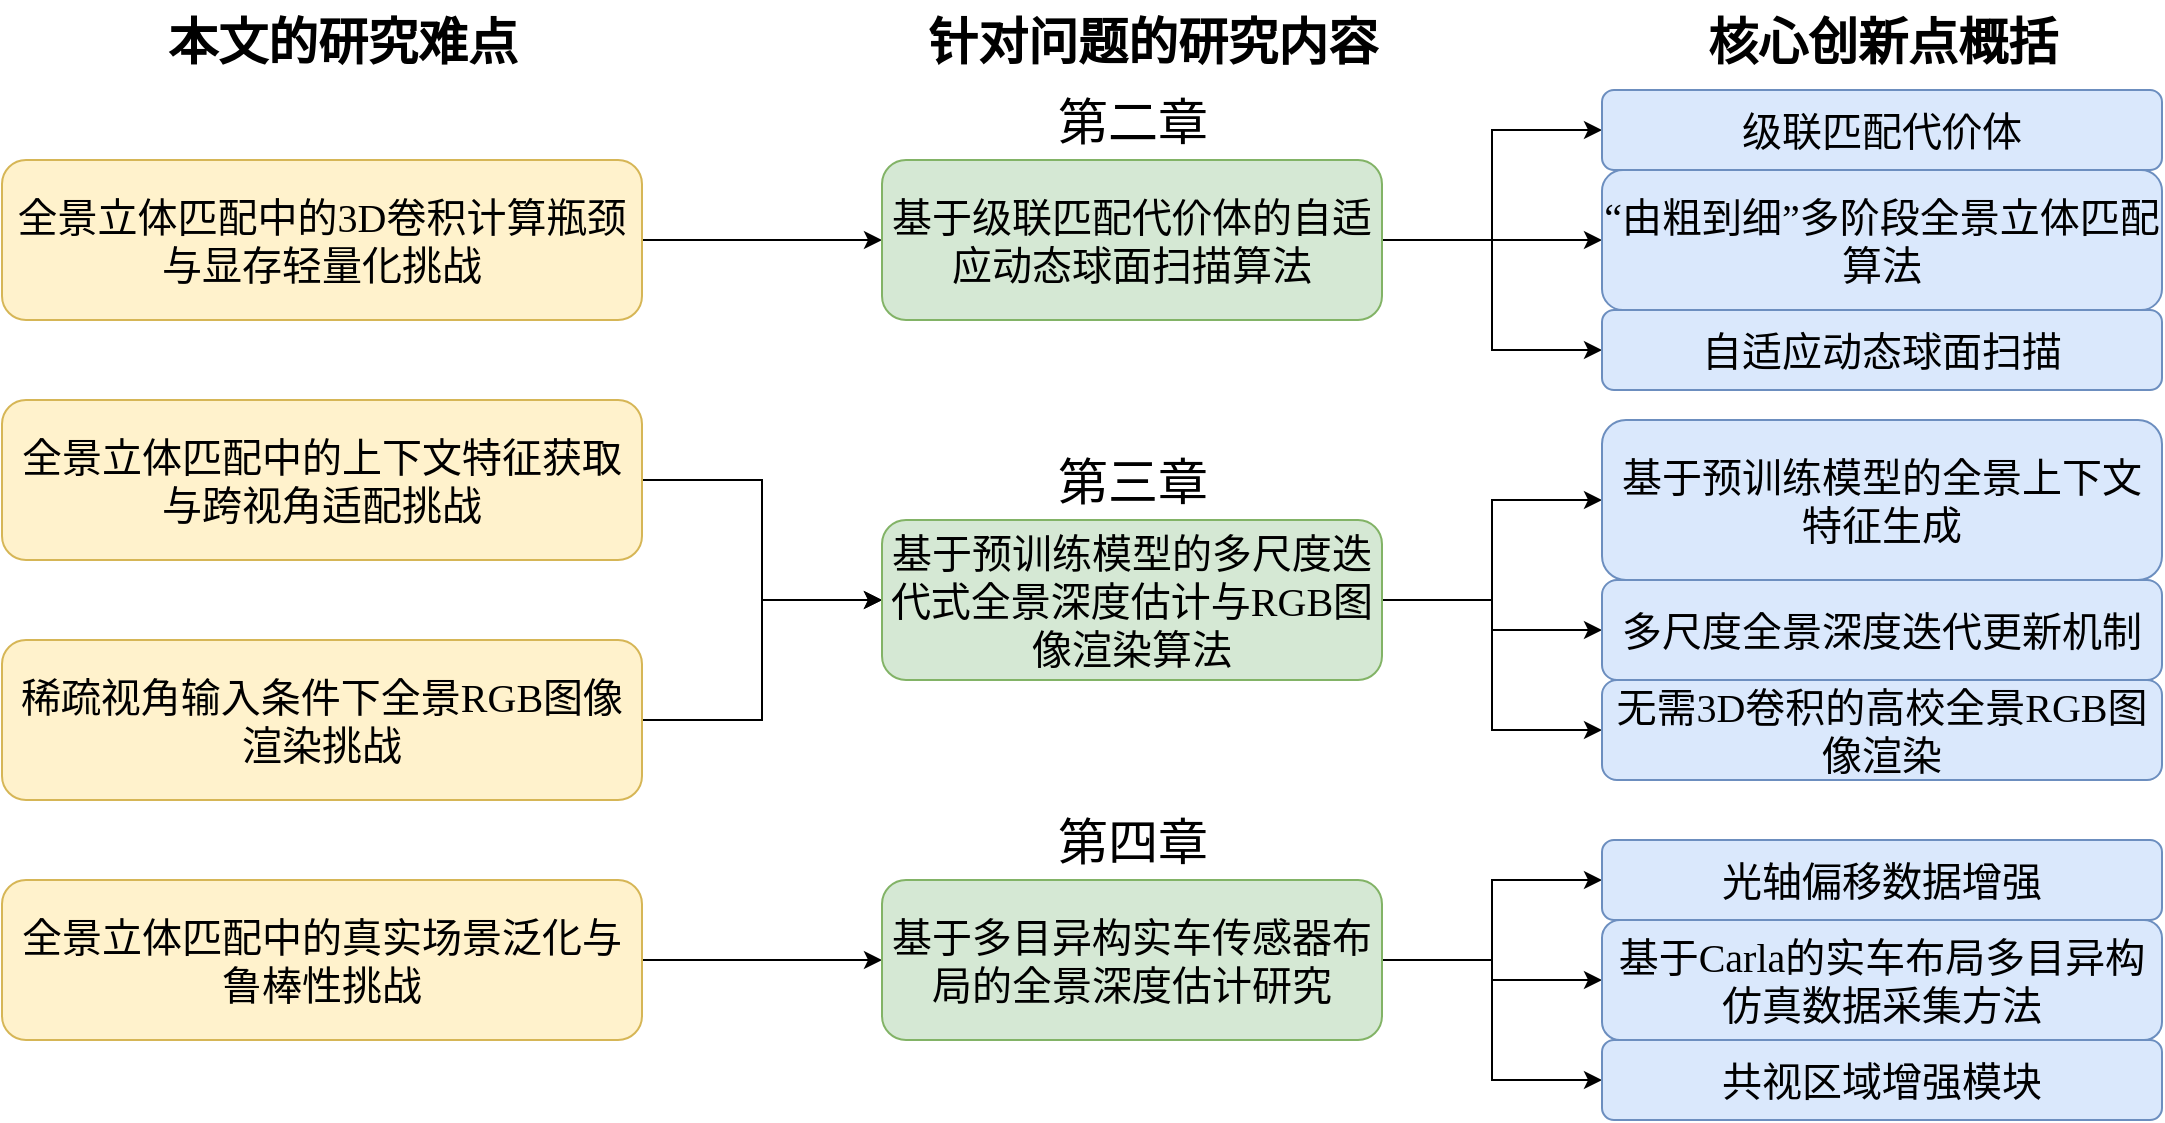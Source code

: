 <mxfile version="26.1.3">
  <diagram name="第 1 页" id="XAZtQITo-xtTh__EvjFM">
    <mxGraphModel dx="1783" dy="986" grid="1" gridSize="10" guides="1" tooltips="1" connect="1" arrows="1" fold="1" page="1" pageScale="1" pageWidth="1600" pageHeight="900" math="0" shadow="0">
      <root>
        <mxCell id="0" />
        <mxCell id="1" parent="0" />
        <mxCell id="RTbWOXcF7epCuZFrVSqs-9" style="edgeStyle=orthogonalEdgeStyle;rounded=0;orthogonalLoop=1;jettySize=auto;html=1;entryX=0;entryY=0.5;entryDx=0;entryDy=0;" edge="1" parent="1" source="RTbWOXcF7epCuZFrVSqs-1" target="RTbWOXcF7epCuZFrVSqs-7">
          <mxGeometry relative="1" as="geometry" />
        </mxCell>
        <mxCell id="RTbWOXcF7epCuZFrVSqs-1" value="全景立体匹配中的3D卷积计算瓶颈与显存轻量化挑战" style="rounded=1;whiteSpace=wrap;html=1;fillColor=#fff2cc;strokeColor=#d6b656;fontFamily=Times New Roman;fontSize=20;direction=west;" vertex="1" parent="1">
          <mxGeometry x="320" y="160" width="320" height="80" as="geometry" />
        </mxCell>
        <mxCell id="RTbWOXcF7epCuZFrVSqs-11" style="edgeStyle=orthogonalEdgeStyle;rounded=0;orthogonalLoop=1;jettySize=auto;html=1;exitX=0;exitY=0.5;exitDx=0;exitDy=0;entryX=0;entryY=0.5;entryDx=0;entryDy=0;" edge="1" parent="1" source="RTbWOXcF7epCuZFrVSqs-3" target="RTbWOXcF7epCuZFrVSqs-10">
          <mxGeometry relative="1" as="geometry" />
        </mxCell>
        <mxCell id="RTbWOXcF7epCuZFrVSqs-3" value="全景立体匹配中的上下文特征获取与跨视角适配挑战" style="rounded=1;whiteSpace=wrap;html=1;fillColor=#fff2cc;strokeColor=#d6b656;fontFamily=Times New Roman;fontSize=20;direction=west;" vertex="1" parent="1">
          <mxGeometry x="320" y="280" width="320" height="80" as="geometry" />
        </mxCell>
        <mxCell id="RTbWOXcF7epCuZFrVSqs-4" value="本文的研究难点" style="text;html=1;align=center;verticalAlign=middle;resizable=0;points=[];autosize=1;strokeColor=none;fillColor=none;fontSize=25;fontStyle=1" vertex="1" parent="1">
          <mxGeometry x="390" y="80" width="200" height="40" as="geometry" />
        </mxCell>
        <mxCell id="RTbWOXcF7epCuZFrVSqs-12" style="edgeStyle=orthogonalEdgeStyle;rounded=0;orthogonalLoop=1;jettySize=auto;html=1;exitX=0;exitY=0.5;exitDx=0;exitDy=0;" edge="1" parent="1" source="RTbWOXcF7epCuZFrVSqs-5" target="RTbWOXcF7epCuZFrVSqs-10">
          <mxGeometry relative="1" as="geometry" />
        </mxCell>
        <mxCell id="RTbWOXcF7epCuZFrVSqs-5" value="稀疏视角输入条件下全景RGB图像渲染挑战" style="rounded=1;whiteSpace=wrap;html=1;fillColor=#fff2cc;strokeColor=#d6b656;fontFamily=Times New Roman;fontSize=20;direction=west;" vertex="1" parent="1">
          <mxGeometry x="320" y="400" width="320" height="80" as="geometry" />
        </mxCell>
        <mxCell id="RTbWOXcF7epCuZFrVSqs-14" style="edgeStyle=orthogonalEdgeStyle;rounded=0;orthogonalLoop=1;jettySize=auto;html=1;entryX=0;entryY=0.5;entryDx=0;entryDy=0;" edge="1" parent="1" source="RTbWOXcF7epCuZFrVSqs-6" target="RTbWOXcF7epCuZFrVSqs-13">
          <mxGeometry relative="1" as="geometry" />
        </mxCell>
        <mxCell id="RTbWOXcF7epCuZFrVSqs-6" value="全景立体匹配中的真实场景泛化与鲁棒性挑战" style="rounded=1;whiteSpace=wrap;html=1;fillColor=#fff2cc;strokeColor=#d6b656;fontFamily=Times New Roman;fontSize=20;direction=west;" vertex="1" parent="1">
          <mxGeometry x="320" y="520" width="320" height="80" as="geometry" />
        </mxCell>
        <mxCell id="RTbWOXcF7epCuZFrVSqs-22" style="edgeStyle=orthogonalEdgeStyle;rounded=0;orthogonalLoop=1;jettySize=auto;html=1;exitX=1;exitY=0.5;exitDx=0;exitDy=0;entryX=0;entryY=0.5;entryDx=0;entryDy=0;" edge="1" parent="1" source="RTbWOXcF7epCuZFrVSqs-7" target="RTbWOXcF7epCuZFrVSqs-20">
          <mxGeometry relative="1" as="geometry" />
        </mxCell>
        <mxCell id="RTbWOXcF7epCuZFrVSqs-23" style="edgeStyle=orthogonalEdgeStyle;rounded=0;orthogonalLoop=1;jettySize=auto;html=1;entryX=0;entryY=0.5;entryDx=0;entryDy=0;" edge="1" parent="1" source="RTbWOXcF7epCuZFrVSqs-7" target="RTbWOXcF7epCuZFrVSqs-21">
          <mxGeometry relative="1" as="geometry" />
        </mxCell>
        <mxCell id="RTbWOXcF7epCuZFrVSqs-40" style="edgeStyle=orthogonalEdgeStyle;rounded=0;orthogonalLoop=1;jettySize=auto;html=1;exitX=1;exitY=0.5;exitDx=0;exitDy=0;entryX=0;entryY=0.5;entryDx=0;entryDy=0;" edge="1" parent="1" source="RTbWOXcF7epCuZFrVSqs-7" target="RTbWOXcF7epCuZFrVSqs-39">
          <mxGeometry relative="1" as="geometry" />
        </mxCell>
        <mxCell id="RTbWOXcF7epCuZFrVSqs-7" value="基于级联匹配代价体的自适应动态球面扫描算法" style="rounded=1;whiteSpace=wrap;html=1;fillColor=#d5e8d4;strokeColor=#82b366;fontSize=20;fontFamily=Times New Roman;" vertex="1" parent="1">
          <mxGeometry x="760" y="160" width="250" height="80" as="geometry" />
        </mxCell>
        <mxCell id="RTbWOXcF7epCuZFrVSqs-8" value="针对问题的研究内容" style="text;html=1;align=center;verticalAlign=middle;resizable=0;points=[];autosize=1;strokeColor=none;fillColor=none;fontSize=25;fontStyle=1" vertex="1" parent="1">
          <mxGeometry x="770" y="80" width="250" height="40" as="geometry" />
        </mxCell>
        <mxCell id="RTbWOXcF7epCuZFrVSqs-26" style="edgeStyle=orthogonalEdgeStyle;rounded=0;orthogonalLoop=1;jettySize=auto;html=1;exitX=1;exitY=0.5;exitDx=0;exitDy=0;entryX=0;entryY=0.5;entryDx=0;entryDy=0;" edge="1" parent="1" source="RTbWOXcF7epCuZFrVSqs-10" target="RTbWOXcF7epCuZFrVSqs-24">
          <mxGeometry relative="1" as="geometry" />
        </mxCell>
        <mxCell id="RTbWOXcF7epCuZFrVSqs-27" style="edgeStyle=orthogonalEdgeStyle;rounded=0;orthogonalLoop=1;jettySize=auto;html=1;entryX=0;entryY=0.5;entryDx=0;entryDy=0;" edge="1" parent="1" source="RTbWOXcF7epCuZFrVSqs-10" target="RTbWOXcF7epCuZFrVSqs-25">
          <mxGeometry relative="1" as="geometry" />
        </mxCell>
        <mxCell id="RTbWOXcF7epCuZFrVSqs-31" style="edgeStyle=orthogonalEdgeStyle;rounded=0;orthogonalLoop=1;jettySize=auto;html=1;entryX=0;entryY=0.5;entryDx=0;entryDy=0;" edge="1" parent="1" source="RTbWOXcF7epCuZFrVSqs-10" target="RTbWOXcF7epCuZFrVSqs-29">
          <mxGeometry relative="1" as="geometry" />
        </mxCell>
        <mxCell id="RTbWOXcF7epCuZFrVSqs-10" value="基于预训练模型的多尺度迭代式全景深度估计与RGB图像渲染算法" style="rounded=1;whiteSpace=wrap;html=1;fillColor=#d5e8d4;strokeColor=#82b366;fontSize=20;fontFamily=Times New Roman;" vertex="1" parent="1">
          <mxGeometry x="760" y="340" width="250" height="80" as="geometry" />
        </mxCell>
        <mxCell id="RTbWOXcF7epCuZFrVSqs-34" style="edgeStyle=orthogonalEdgeStyle;rounded=0;orthogonalLoop=1;jettySize=auto;html=1;entryX=0;entryY=0.5;entryDx=0;entryDy=0;" edge="1" parent="1" source="RTbWOXcF7epCuZFrVSqs-13" target="RTbWOXcF7epCuZFrVSqs-32">
          <mxGeometry relative="1" as="geometry" />
        </mxCell>
        <mxCell id="RTbWOXcF7epCuZFrVSqs-36" style="edgeStyle=orthogonalEdgeStyle;rounded=0;orthogonalLoop=1;jettySize=auto;html=1;entryX=0;entryY=0.5;entryDx=0;entryDy=0;" edge="1" parent="1" source="RTbWOXcF7epCuZFrVSqs-13" target="RTbWOXcF7epCuZFrVSqs-35">
          <mxGeometry relative="1" as="geometry" />
        </mxCell>
        <mxCell id="RTbWOXcF7epCuZFrVSqs-37" style="edgeStyle=orthogonalEdgeStyle;rounded=0;orthogonalLoop=1;jettySize=auto;html=1;entryX=0;entryY=0.5;entryDx=0;entryDy=0;" edge="1" parent="1" source="RTbWOXcF7epCuZFrVSqs-13" target="RTbWOXcF7epCuZFrVSqs-33">
          <mxGeometry relative="1" as="geometry" />
        </mxCell>
        <mxCell id="RTbWOXcF7epCuZFrVSqs-13" value="基于多目异构实车传感器布局的全景深度估计研究" style="rounded=1;whiteSpace=wrap;html=1;fillColor=#d5e8d4;strokeColor=#82b366;fontSize=20;fontFamily=Times New Roman;" vertex="1" parent="1">
          <mxGeometry x="760" y="520" width="250" height="80" as="geometry" />
        </mxCell>
        <mxCell id="RTbWOXcF7epCuZFrVSqs-15" value="核心创新点概括" style="text;html=1;align=center;verticalAlign=middle;resizable=0;points=[];autosize=1;strokeColor=none;fillColor=none;fontSize=25;fontStyle=1" vertex="1" parent="1">
          <mxGeometry x="1160" y="80" width="200" height="40" as="geometry" />
        </mxCell>
        <mxCell id="RTbWOXcF7epCuZFrVSqs-16" value="第二章" style="text;html=1;align=center;verticalAlign=middle;resizable=0;points=[];autosize=1;strokeColor=none;fillColor=none;fontSize=25;" vertex="1" parent="1">
          <mxGeometry x="835" y="120" width="100" height="40" as="geometry" />
        </mxCell>
        <mxCell id="RTbWOXcF7epCuZFrVSqs-17" value="第三章" style="text;html=1;align=center;verticalAlign=middle;resizable=0;points=[];autosize=1;strokeColor=none;fillColor=none;fontSize=25;" vertex="1" parent="1">
          <mxGeometry x="835" y="300" width="100" height="40" as="geometry" />
        </mxCell>
        <mxCell id="RTbWOXcF7epCuZFrVSqs-18" value="第四章" style="text;html=1;align=center;verticalAlign=middle;resizable=0;points=[];autosize=1;strokeColor=none;fillColor=none;fontSize=25;" vertex="1" parent="1">
          <mxGeometry x="835" y="480" width="100" height="40" as="geometry" />
        </mxCell>
        <mxCell id="RTbWOXcF7epCuZFrVSqs-20" value="级联匹配代价体" style="rounded=1;whiteSpace=wrap;html=1;fillColor=#dae8fc;strokeColor=#6c8ebf;fontSize=20;fontFamily=Times New Roman;" vertex="1" parent="1">
          <mxGeometry x="1120" y="125" width="280" height="40" as="geometry" />
        </mxCell>
        <mxCell id="RTbWOXcF7epCuZFrVSqs-21" value="自适应动态球面扫描" style="rounded=1;whiteSpace=wrap;html=1;fillColor=#dae8fc;strokeColor=#6c8ebf;fontSize=20;fontFamily=Times New Roman;" vertex="1" parent="1">
          <mxGeometry x="1120" y="235" width="280" height="40" as="geometry" />
        </mxCell>
        <mxCell id="RTbWOXcF7epCuZFrVSqs-24" value="基于预训练模型的全景上下文特征生成" style="rounded=1;whiteSpace=wrap;html=1;fillColor=#dae8fc;strokeColor=#6c8ebf;fontSize=20;fontFamily=Times New Roman;" vertex="1" parent="1">
          <mxGeometry x="1120" y="290" width="280" height="80" as="geometry" />
        </mxCell>
        <mxCell id="RTbWOXcF7epCuZFrVSqs-25" value="多尺度全景深度迭代更新机制" style="rounded=1;whiteSpace=wrap;html=1;fillColor=#dae8fc;strokeColor=#6c8ebf;fontSize=20;fontFamily=Times New Roman;" vertex="1" parent="1">
          <mxGeometry x="1120" y="370" width="280" height="50" as="geometry" />
        </mxCell>
        <mxCell id="RTbWOXcF7epCuZFrVSqs-29" value="无需3D卷积的高校全景RGB图像渲染" style="rounded=1;whiteSpace=wrap;html=1;fillColor=#dae8fc;strokeColor=#6c8ebf;fontSize=20;fontFamily=Times New Roman;" vertex="1" parent="1">
          <mxGeometry x="1120" y="420" width="280" height="50" as="geometry" />
        </mxCell>
        <mxCell id="RTbWOXcF7epCuZFrVSqs-32" value="光轴偏移数据增强" style="rounded=1;whiteSpace=wrap;html=1;fillColor=#dae8fc;strokeColor=#6c8ebf;fontSize=20;fontFamily=Times New Roman;" vertex="1" parent="1">
          <mxGeometry x="1120" y="500" width="280" height="40" as="geometry" />
        </mxCell>
        <mxCell id="RTbWOXcF7epCuZFrVSqs-33" value="共视区域增强模块" style="rounded=1;whiteSpace=wrap;html=1;fillColor=#dae8fc;strokeColor=#6c8ebf;fontSize=20;fontFamily=Times New Roman;" vertex="1" parent="1">
          <mxGeometry x="1120" y="600" width="280" height="40" as="geometry" />
        </mxCell>
        <mxCell id="RTbWOXcF7epCuZFrVSqs-35" value="基于Carla的实车布局多目异构仿真数据采集方法" style="rounded=1;whiteSpace=wrap;html=1;fillColor=#dae8fc;strokeColor=#6c8ebf;fontSize=20;fontFamily=Times New Roman;" vertex="1" parent="1">
          <mxGeometry x="1120" y="540" width="280" height="60" as="geometry" />
        </mxCell>
        <mxCell id="RTbWOXcF7epCuZFrVSqs-39" value="“由粗到细”多阶段全景立体匹配算法" style="rounded=1;whiteSpace=wrap;html=1;fillColor=#dae8fc;strokeColor=#6c8ebf;fontSize=20;fontFamily=Times New Roman;" vertex="1" parent="1">
          <mxGeometry x="1120" y="165" width="280" height="70" as="geometry" />
        </mxCell>
      </root>
    </mxGraphModel>
  </diagram>
</mxfile>
